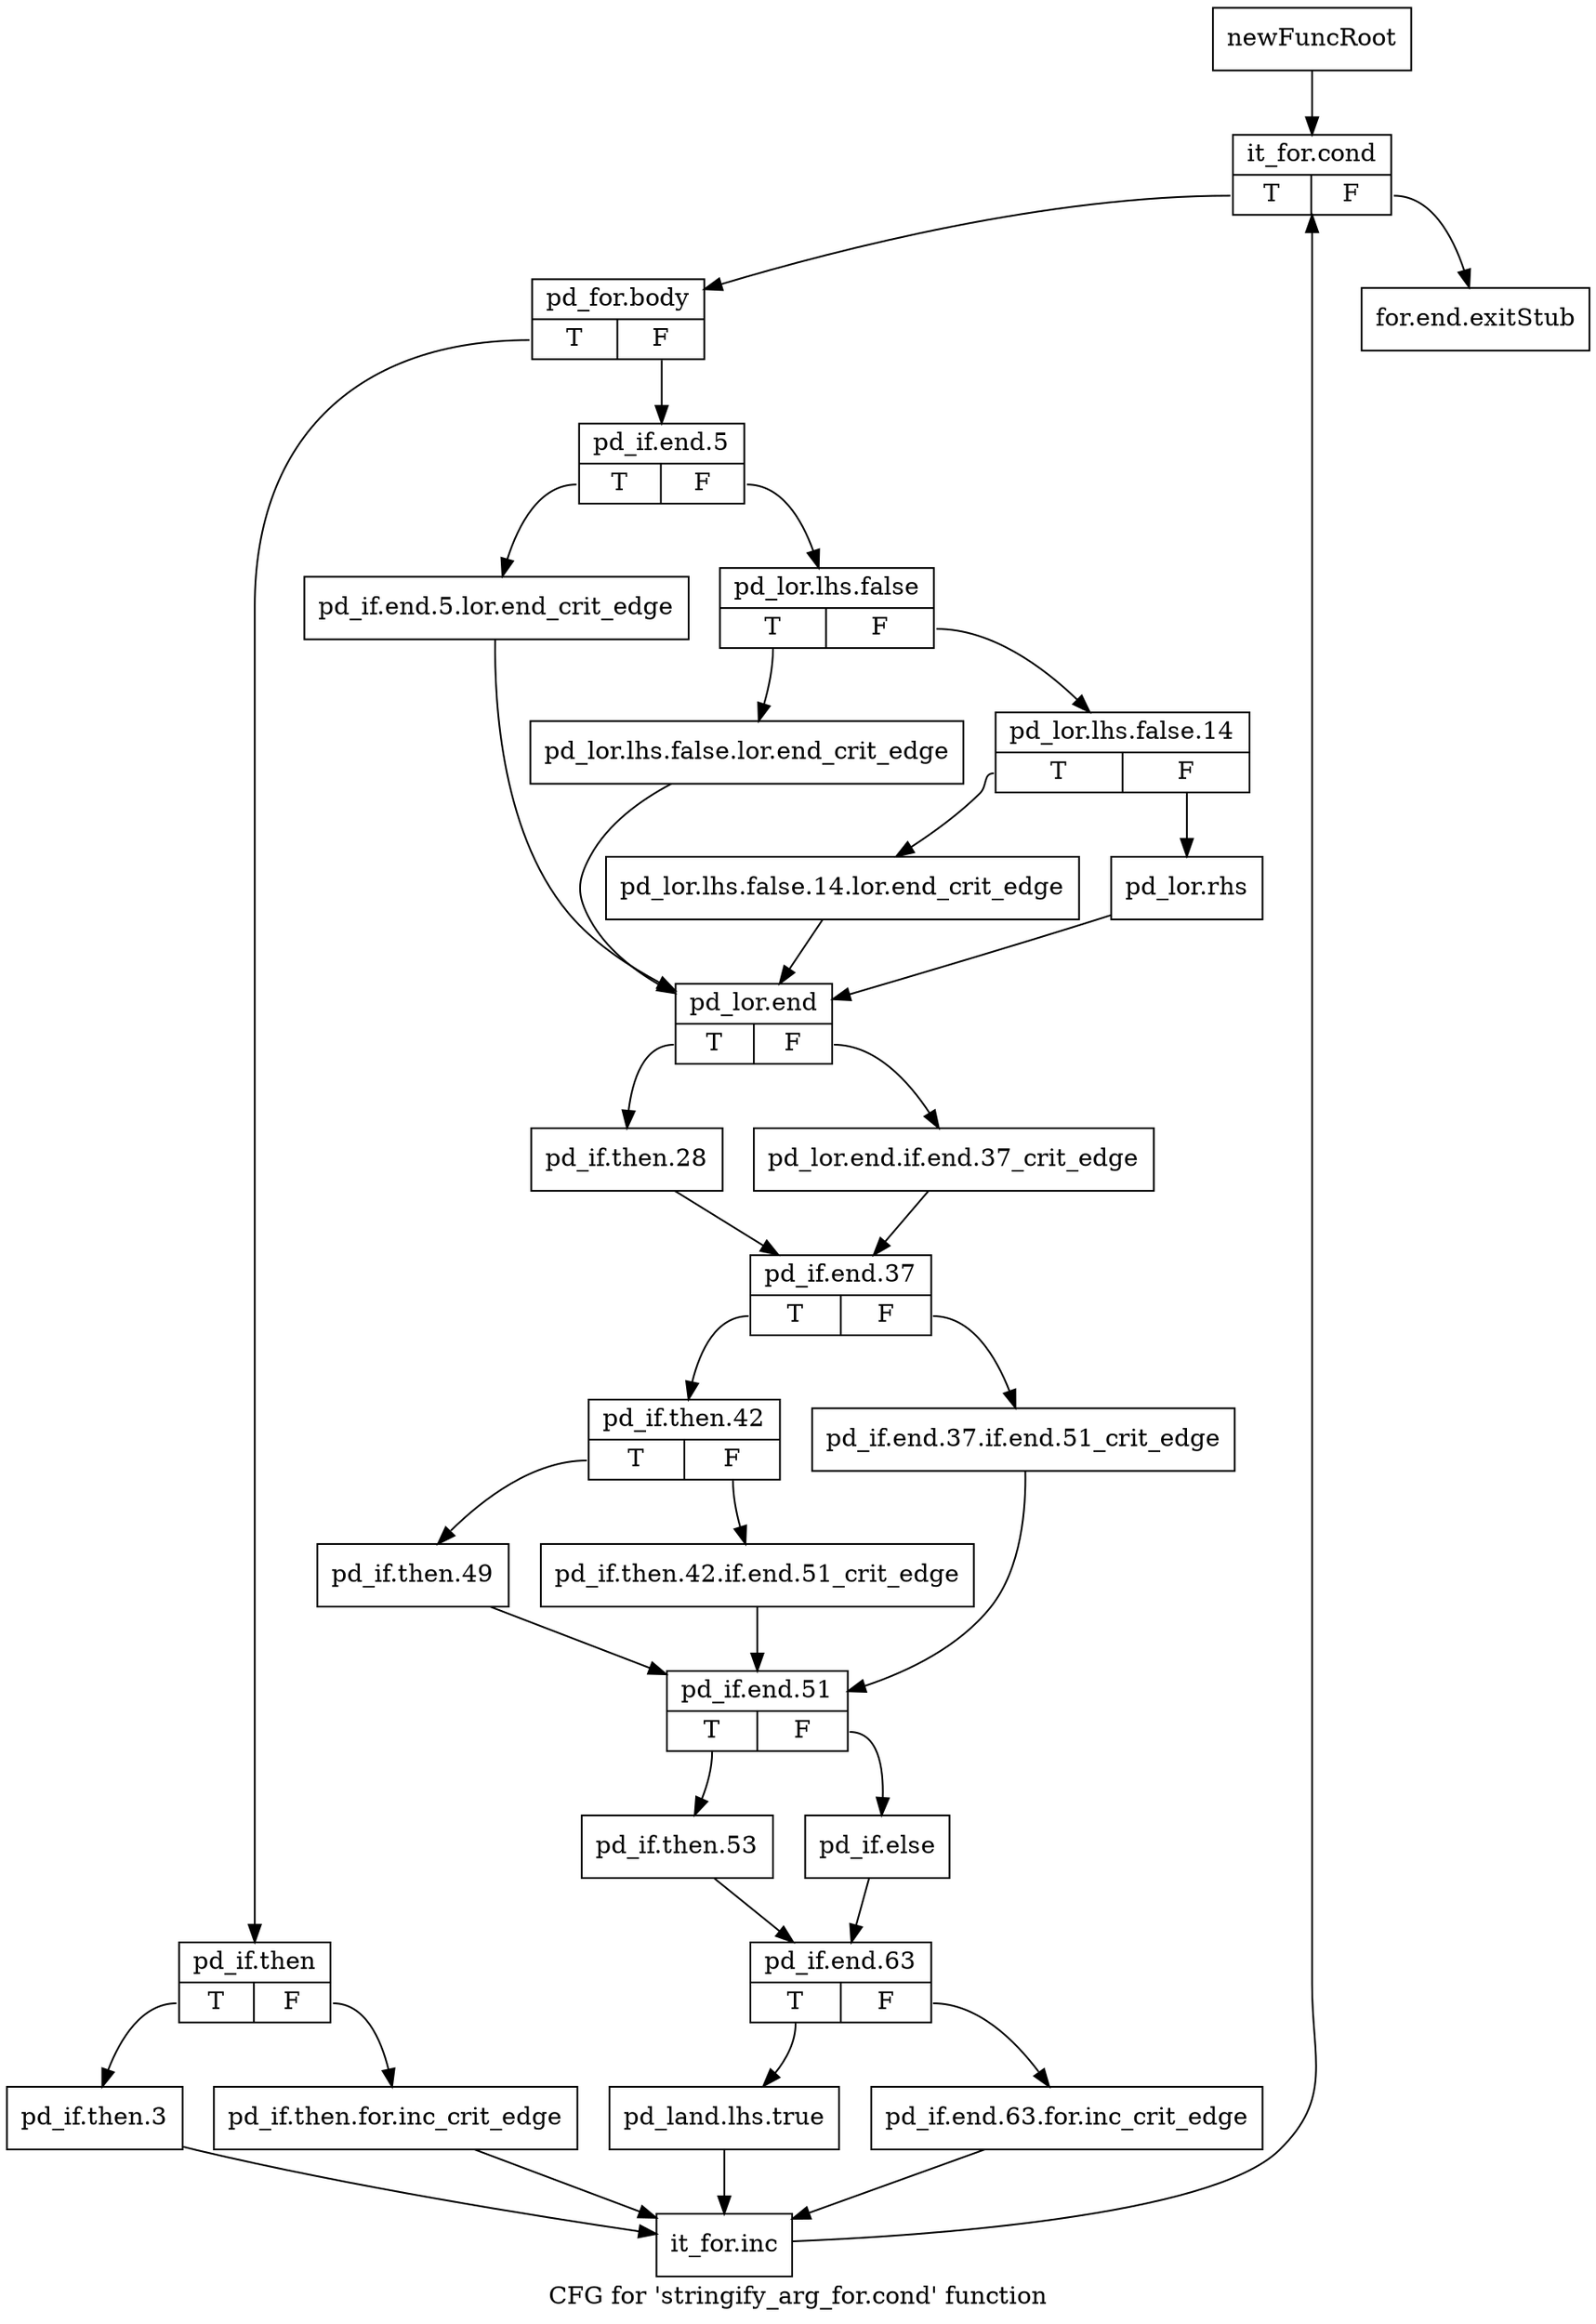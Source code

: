 digraph "CFG for 'stringify_arg_for.cond' function" {
	label="CFG for 'stringify_arg_for.cond' function";

	Node0xa277a90 [shape=record,label="{newFuncRoot}"];
	Node0xa277a90 -> Node0xa277b30;
	Node0xa277ae0 [shape=record,label="{for.end.exitStub}"];
	Node0xa277b30 [shape=record,label="{it_for.cond|{<s0>T|<s1>F}}"];
	Node0xa277b30:s0 -> Node0xa277b80;
	Node0xa277b30:s1 -> Node0xa277ae0;
	Node0xa277b80 [shape=record,label="{pd_for.body|{<s0>T|<s1>F}}"];
	Node0xa277b80:s0 -> Node0xa278260;
	Node0xa277b80:s1 -> Node0xa277bd0;
	Node0xa277bd0 [shape=record,label="{pd_if.end.5|{<s0>T|<s1>F}}"];
	Node0xa277bd0:s0 -> Node0xa277db0;
	Node0xa277bd0:s1 -> Node0xa277c20;
	Node0xa277c20 [shape=record,label="{pd_lor.lhs.false|{<s0>T|<s1>F}}"];
	Node0xa277c20:s0 -> Node0xa277d60;
	Node0xa277c20:s1 -> Node0xa277c70;
	Node0xa277c70 [shape=record,label="{pd_lor.lhs.false.14|{<s0>T|<s1>F}}"];
	Node0xa277c70:s0 -> Node0xa277d10;
	Node0xa277c70:s1 -> Node0xa277cc0;
	Node0xa277cc0 [shape=record,label="{pd_lor.rhs}"];
	Node0xa277cc0 -> Node0xa277e00;
	Node0xa277d10 [shape=record,label="{pd_lor.lhs.false.14.lor.end_crit_edge}"];
	Node0xa277d10 -> Node0xa277e00;
	Node0xa277d60 [shape=record,label="{pd_lor.lhs.false.lor.end_crit_edge}"];
	Node0xa277d60 -> Node0xa277e00;
	Node0xa277db0 [shape=record,label="{pd_if.end.5.lor.end_crit_edge}"];
	Node0xa277db0 -> Node0xa277e00;
	Node0xa277e00 [shape=record,label="{pd_lor.end|{<s0>T|<s1>F}}"];
	Node0xa277e00:s0 -> Node0xa277ea0;
	Node0xa277e00:s1 -> Node0xa277e50;
	Node0xa277e50 [shape=record,label="{pd_lor.end.if.end.37_crit_edge}"];
	Node0xa277e50 -> Node0xa277ef0;
	Node0xa277ea0 [shape=record,label="{pd_if.then.28}"];
	Node0xa277ea0 -> Node0xa277ef0;
	Node0xa277ef0 [shape=record,label="{pd_if.end.37|{<s0>T|<s1>F}}"];
	Node0xa277ef0:s0 -> Node0xa277f90;
	Node0xa277ef0:s1 -> Node0xa277f40;
	Node0xa277f40 [shape=record,label="{pd_if.end.37.if.end.51_crit_edge}"];
	Node0xa277f40 -> Node0xa278080;
	Node0xa277f90 [shape=record,label="{pd_if.then.42|{<s0>T|<s1>F}}"];
	Node0xa277f90:s0 -> Node0xa278030;
	Node0xa277f90:s1 -> Node0xa277fe0;
	Node0xa277fe0 [shape=record,label="{pd_if.then.42.if.end.51_crit_edge}"];
	Node0xa277fe0 -> Node0xa278080;
	Node0xa278030 [shape=record,label="{pd_if.then.49}"];
	Node0xa278030 -> Node0xa278080;
	Node0xa278080 [shape=record,label="{pd_if.end.51|{<s0>T|<s1>F}}"];
	Node0xa278080:s0 -> Node0xa278120;
	Node0xa278080:s1 -> Node0xa2780d0;
	Node0xa2780d0 [shape=record,label="{pd_if.else}"];
	Node0xa2780d0 -> Node0xa278170;
	Node0xa278120 [shape=record,label="{pd_if.then.53}"];
	Node0xa278120 -> Node0xa278170;
	Node0xa278170 [shape=record,label="{pd_if.end.63|{<s0>T|<s1>F}}"];
	Node0xa278170:s0 -> Node0xa278210;
	Node0xa278170:s1 -> Node0xa2781c0;
	Node0xa2781c0 [shape=record,label="{pd_if.end.63.for.inc_crit_edge}"];
	Node0xa2781c0 -> Node0xa278350;
	Node0xa278210 [shape=record,label="{pd_land.lhs.true}"];
	Node0xa278210 -> Node0xa278350;
	Node0xa278260 [shape=record,label="{pd_if.then|{<s0>T|<s1>F}}"];
	Node0xa278260:s0 -> Node0xa278300;
	Node0xa278260:s1 -> Node0xa2782b0;
	Node0xa2782b0 [shape=record,label="{pd_if.then.for.inc_crit_edge}"];
	Node0xa2782b0 -> Node0xa278350;
	Node0xa278300 [shape=record,label="{pd_if.then.3}"];
	Node0xa278300 -> Node0xa278350;
	Node0xa278350 [shape=record,label="{it_for.inc}"];
	Node0xa278350 -> Node0xa277b30;
}
